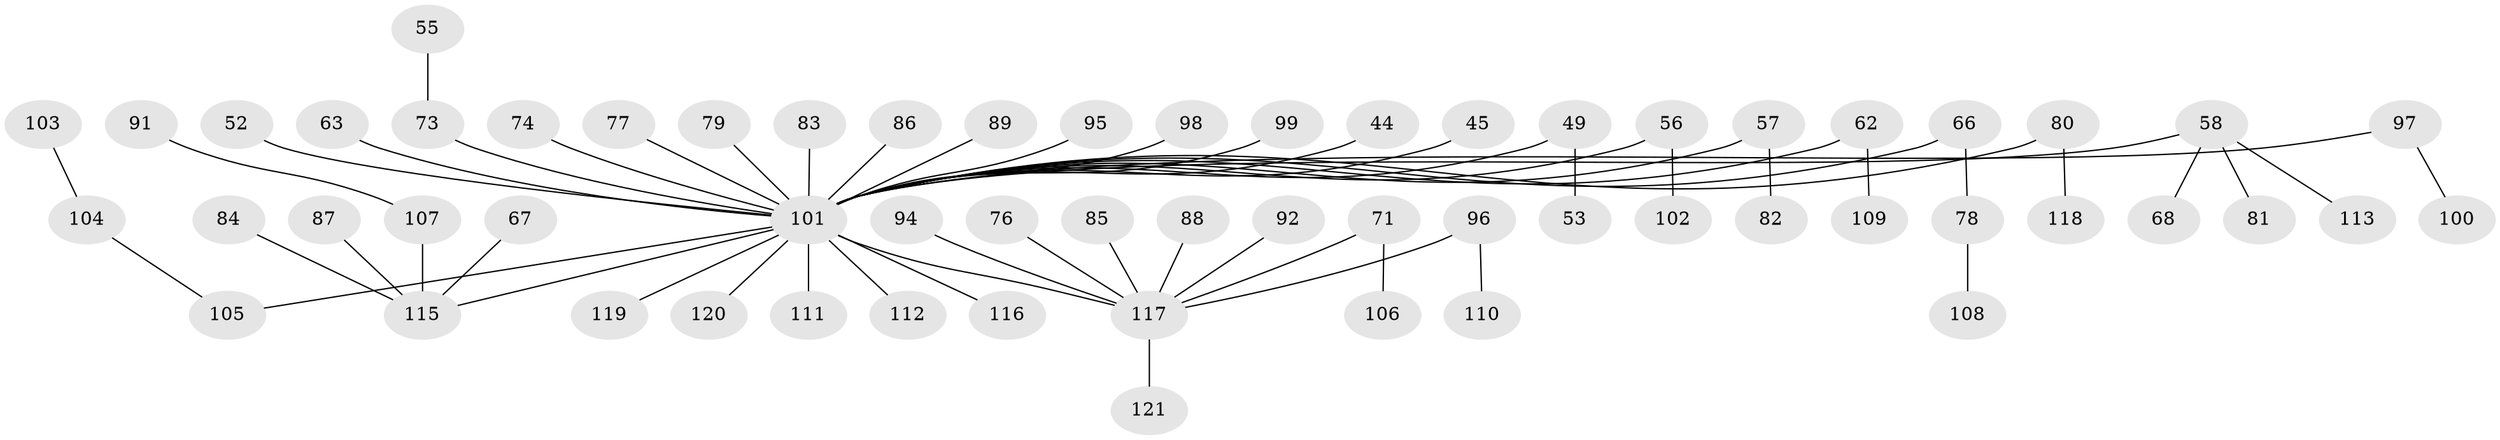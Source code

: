 // original degree distribution, {3: 0.17355371900826447, 10: 0.008264462809917356, 4: 0.05785123966942149, 7: 0.01652892561983471, 2: 0.19008264462809918, 1: 0.5289256198347108, 5: 0.024793388429752067}
// Generated by graph-tools (version 1.1) at 2025/53/03/09/25 04:53:56]
// undirected, 60 vertices, 59 edges
graph export_dot {
graph [start="1"]
  node [color=gray90,style=filled];
  44;
  45;
  49;
  52;
  53;
  55;
  56;
  57;
  58;
  62;
  63;
  66;
  67;
  68;
  71;
  73 [super="+50"];
  74;
  76;
  77;
  78;
  79;
  80;
  81;
  82;
  83;
  84;
  85;
  86;
  87;
  88 [super="+31"];
  89;
  91;
  92;
  94;
  95;
  96 [super="+93"];
  97 [super="+26"];
  98;
  99;
  100;
  101 [super="+37+43+10+64+42+19+36+38+40"];
  102;
  103;
  104 [super="+46"];
  105 [super="+1"];
  106;
  107 [super="+70"];
  108;
  109;
  110;
  111;
  112;
  113;
  115 [super="+22+35+51+65+39+114"];
  116;
  117 [super="+75+90"];
  118;
  119;
  120;
  121;
  44 -- 101;
  45 -- 101;
  49 -- 53;
  49 -- 101;
  52 -- 101;
  55 -- 73;
  56 -- 102;
  56 -- 101;
  57 -- 82;
  57 -- 101;
  58 -- 68;
  58 -- 81;
  58 -- 113;
  58 -- 101;
  62 -- 109;
  62 -- 101;
  63 -- 101;
  66 -- 78;
  66 -- 101;
  67 -- 115;
  71 -- 106;
  71 -- 117;
  73 -- 101;
  74 -- 101;
  76 -- 117;
  77 -- 101;
  78 -- 108;
  79 -- 101;
  80 -- 118;
  80 -- 101;
  83 -- 101;
  84 -- 115;
  85 -- 117;
  86 -- 101;
  87 -- 115;
  88 -- 117;
  89 -- 101;
  91 -- 107;
  92 -- 117;
  94 -- 117;
  95 -- 101;
  96 -- 110;
  96 -- 117;
  97 -- 100;
  97 -- 101;
  98 -- 101;
  99 -- 101;
  101 -- 116;
  101 -- 112;
  101 -- 105;
  101 -- 115;
  101 -- 120;
  101 -- 119;
  101 -- 117;
  101 -- 111;
  103 -- 104;
  104 -- 105;
  107 -- 115;
  117 -- 121;
}
